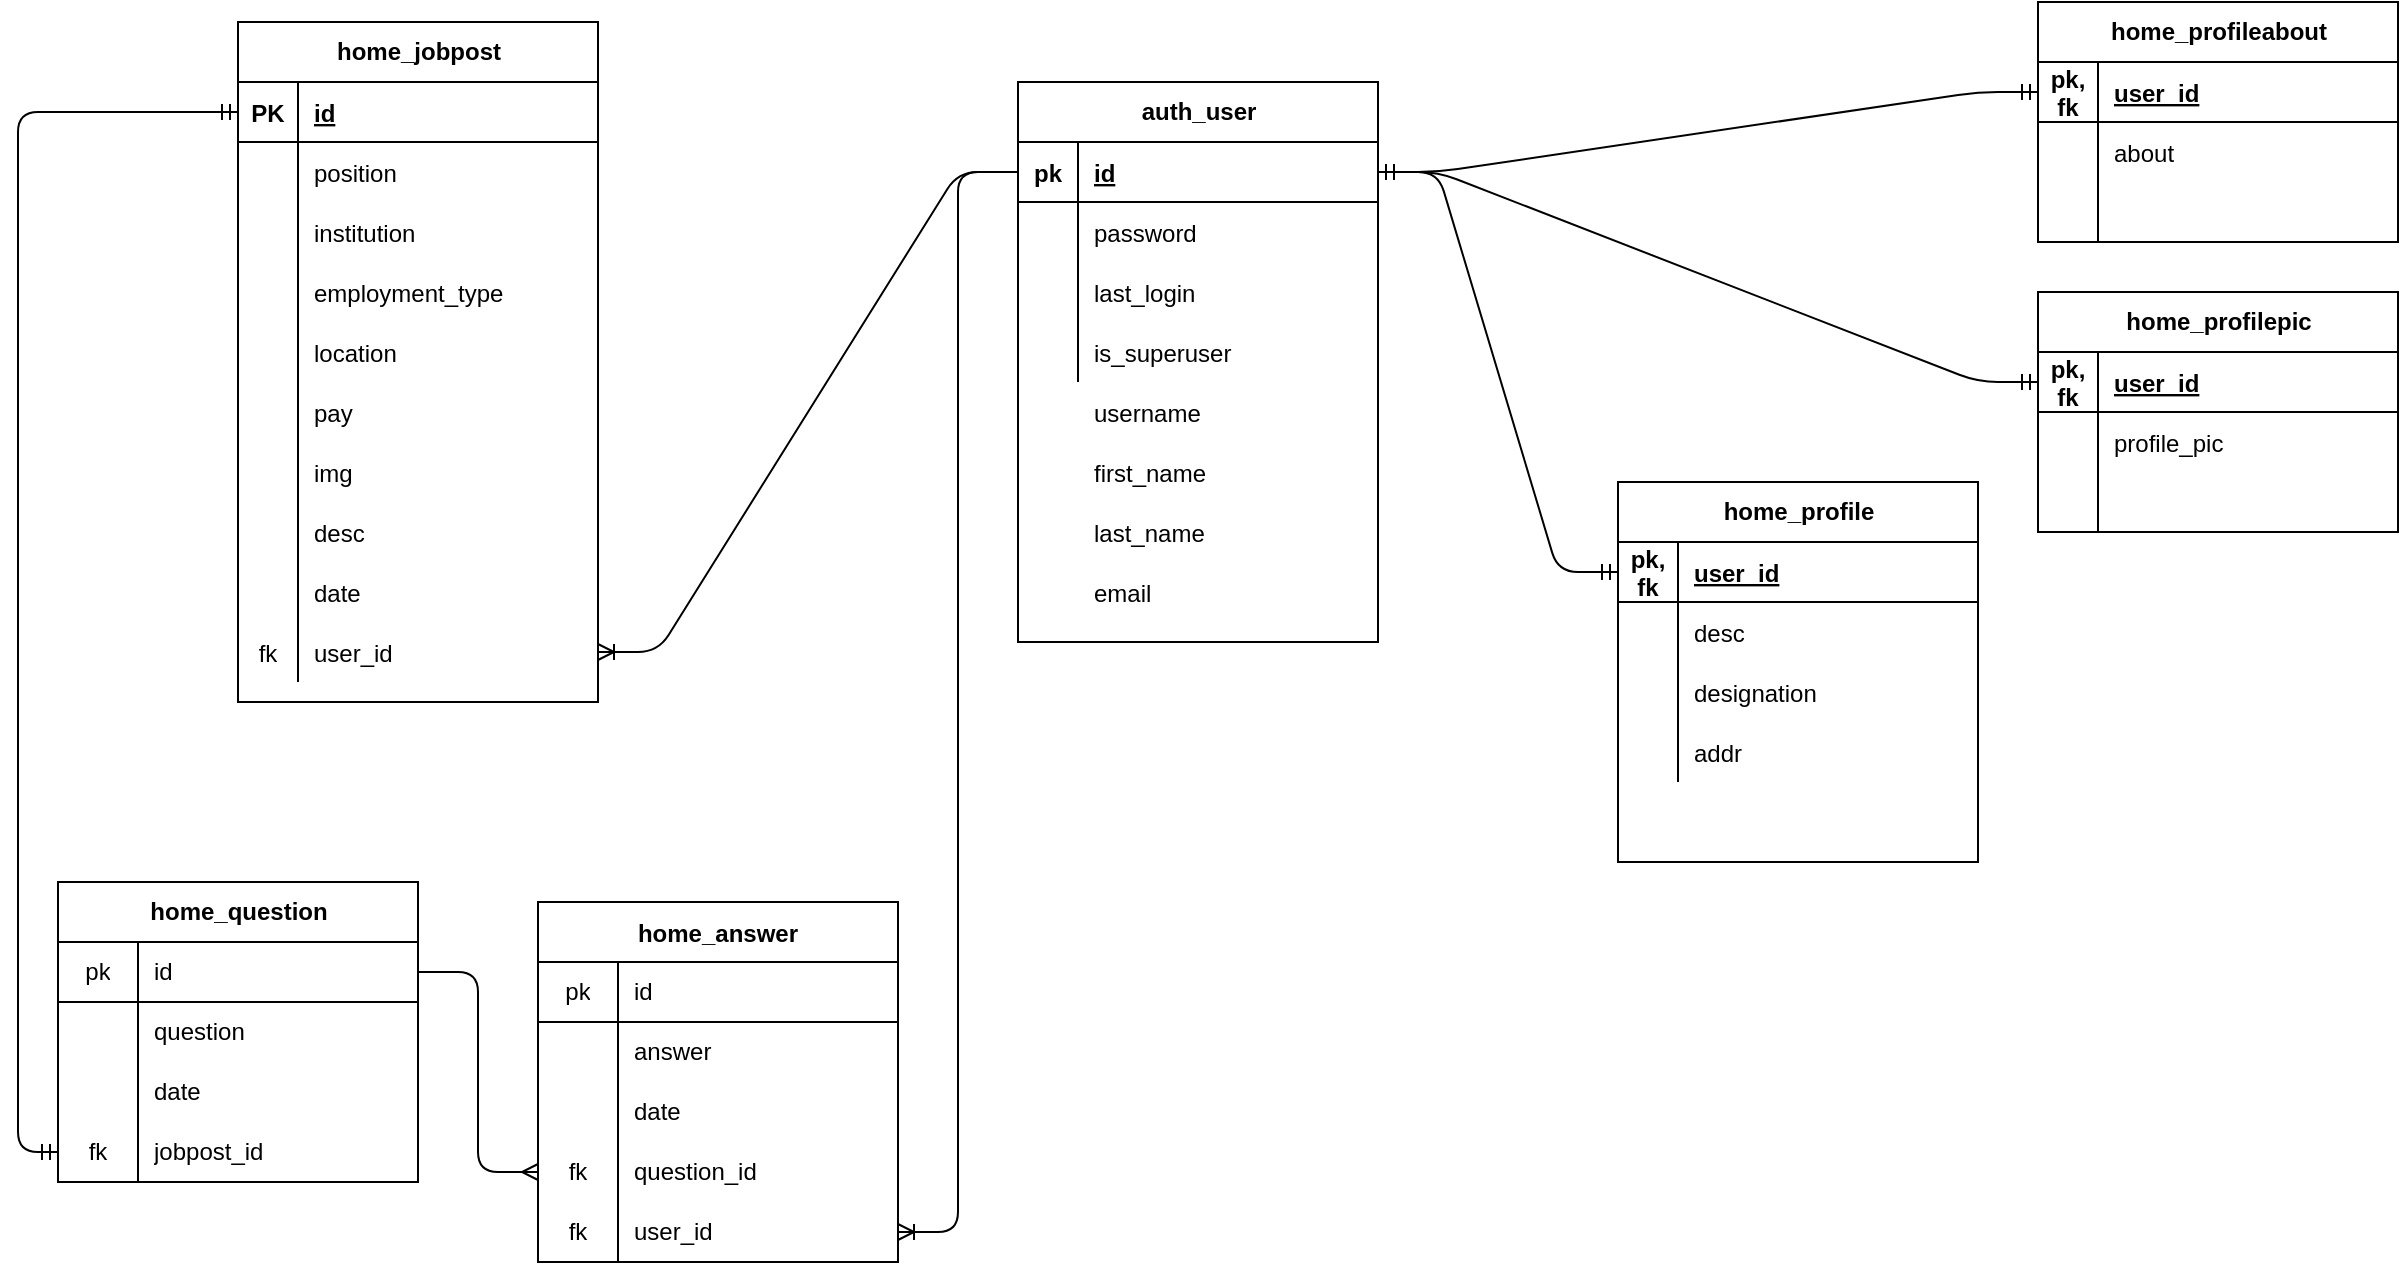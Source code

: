 <mxfile version="14.9.8" type="github">
  <diagram id="IFIiQYPD21v8O32WVOSB" name="Page-1">
    <mxGraphModel dx="2146" dy="689" grid="1" gridSize="10" guides="1" tooltips="1" connect="1" arrows="1" fold="1" page="1" pageScale="1" pageWidth="850" pageHeight="1100" math="0" shadow="0">
      <root>
        <mxCell id="0" />
        <mxCell id="1" parent="0" />
        <mxCell id="bs_VYFTy8RlvCesUDUfE-155" value="" style="edgeStyle=entityRelationEdgeStyle;fontSize=12;html=1;endArrow=ERoneToMany;anchorPointDirection=1;entryX=1;entryY=0.5;entryDx=0;entryDy=0;exitX=0;exitY=0.5;exitDx=0;exitDy=0;" parent="1" source="bs_VYFTy8RlvCesUDUfE-51" target="bs_VYFTy8RlvCesUDUfE-152" edge="1">
          <mxGeometry width="100" height="100" relative="1" as="geometry">
            <mxPoint x="-40" y="350" as="sourcePoint" />
            <mxPoint x="10" y="250" as="targetPoint" />
          </mxGeometry>
        </mxCell>
        <mxCell id="bs_VYFTy8RlvCesUDUfE-1" value="home_answer" style="shape=table;startSize=30;container=1;collapsible=0;childLayout=tableLayout;fixedRows=1;rowLines=0;fontStyle=1;align=center;pointerEvents=1;" parent="1" vertex="1">
          <mxGeometry x="-220" y="450" width="180" height="180" as="geometry" />
        </mxCell>
        <mxCell id="bs_VYFTy8RlvCesUDUfE-2" value="" style="shape=partialRectangle;html=1;whiteSpace=wrap;collapsible=0;dropTarget=0;pointerEvents=1;fillColor=none;top=0;left=0;bottom=1;right=0;points=[[0,0.5],[1,0.5]];portConstraint=eastwest;" parent="bs_VYFTy8RlvCesUDUfE-1" vertex="1">
          <mxGeometry y="30" width="180" height="30" as="geometry" />
        </mxCell>
        <mxCell id="bs_VYFTy8RlvCesUDUfE-3" value="pk" style="shape=partialRectangle;html=1;whiteSpace=wrap;connectable=0;fillColor=none;top=0;left=0;bottom=0;right=0;overflow=hidden;pointerEvents=1;" parent="bs_VYFTy8RlvCesUDUfE-2" vertex="1">
          <mxGeometry width="40" height="30" as="geometry" />
        </mxCell>
        <mxCell id="bs_VYFTy8RlvCesUDUfE-4" value="id" style="shape=partialRectangle;html=1;whiteSpace=wrap;connectable=0;fillColor=none;top=0;left=0;bottom=0;right=0;align=left;spacingLeft=6;overflow=hidden;pointerEvents=1;" parent="bs_VYFTy8RlvCesUDUfE-2" vertex="1">
          <mxGeometry x="40" width="140" height="30" as="geometry" />
        </mxCell>
        <mxCell id="bs_VYFTy8RlvCesUDUfE-5" value="" style="shape=partialRectangle;html=1;whiteSpace=wrap;collapsible=0;dropTarget=0;pointerEvents=1;fillColor=none;top=0;left=0;bottom=0;right=0;points=[[0,0.5],[1,0.5]];portConstraint=eastwest;" parent="bs_VYFTy8RlvCesUDUfE-1" vertex="1">
          <mxGeometry y="60" width="180" height="30" as="geometry" />
        </mxCell>
        <mxCell id="bs_VYFTy8RlvCesUDUfE-6" value="" style="shape=partialRectangle;html=1;whiteSpace=wrap;connectable=0;fillColor=none;top=0;left=0;bottom=0;right=0;overflow=hidden;pointerEvents=1;" parent="bs_VYFTy8RlvCesUDUfE-5" vertex="1">
          <mxGeometry width="40" height="30" as="geometry" />
        </mxCell>
        <mxCell id="bs_VYFTy8RlvCesUDUfE-7" value="answer" style="shape=partialRectangle;html=1;whiteSpace=wrap;connectable=0;fillColor=none;top=0;left=0;bottom=0;right=0;align=left;spacingLeft=6;overflow=hidden;pointerEvents=1;" parent="bs_VYFTy8RlvCesUDUfE-5" vertex="1">
          <mxGeometry x="40" width="140" height="30" as="geometry" />
        </mxCell>
        <mxCell id="bs_VYFTy8RlvCesUDUfE-8" value="" style="shape=partialRectangle;html=1;whiteSpace=wrap;collapsible=0;dropTarget=0;pointerEvents=1;fillColor=none;top=0;left=0;bottom=0;right=0;points=[[0,0.5],[1,0.5]];portConstraint=eastwest;" parent="bs_VYFTy8RlvCesUDUfE-1" vertex="1">
          <mxGeometry y="90" width="180" height="30" as="geometry" />
        </mxCell>
        <mxCell id="bs_VYFTy8RlvCesUDUfE-9" value="" style="shape=partialRectangle;html=1;whiteSpace=wrap;connectable=0;fillColor=none;top=0;left=0;bottom=0;right=0;overflow=hidden;pointerEvents=1;" parent="bs_VYFTy8RlvCesUDUfE-8" vertex="1">
          <mxGeometry width="40" height="30" as="geometry" />
        </mxCell>
        <mxCell id="bs_VYFTy8RlvCesUDUfE-10" value="date" style="shape=partialRectangle;html=1;whiteSpace=wrap;connectable=0;fillColor=none;top=0;left=0;bottom=0;right=0;align=left;spacingLeft=6;overflow=hidden;pointerEvents=1;" parent="bs_VYFTy8RlvCesUDUfE-8" vertex="1">
          <mxGeometry x="40" width="140" height="30" as="geometry" />
        </mxCell>
        <mxCell id="bs_VYFTy8RlvCesUDUfE-157" style="shape=partialRectangle;html=1;whiteSpace=wrap;collapsible=0;dropTarget=0;pointerEvents=1;fillColor=none;top=0;left=0;bottom=0;right=0;points=[[0,0.5],[1,0.5]];portConstraint=eastwest;" parent="bs_VYFTy8RlvCesUDUfE-1" vertex="1">
          <mxGeometry y="120" width="180" height="30" as="geometry" />
        </mxCell>
        <mxCell id="bs_VYFTy8RlvCesUDUfE-158" value="fk" style="shape=partialRectangle;html=1;whiteSpace=wrap;connectable=0;fillColor=none;top=0;left=0;bottom=0;right=0;overflow=hidden;pointerEvents=1;" parent="bs_VYFTy8RlvCesUDUfE-157" vertex="1">
          <mxGeometry width="40" height="30" as="geometry" />
        </mxCell>
        <mxCell id="bs_VYFTy8RlvCesUDUfE-159" value="question_id" style="shape=partialRectangle;html=1;whiteSpace=wrap;connectable=0;fillColor=none;top=0;left=0;bottom=0;right=0;align=left;spacingLeft=6;overflow=hidden;pointerEvents=1;" parent="bs_VYFTy8RlvCesUDUfE-157" vertex="1">
          <mxGeometry x="40" width="140" height="30" as="geometry" />
        </mxCell>
        <mxCell id="bs_VYFTy8RlvCesUDUfE-160" style="shape=partialRectangle;html=1;whiteSpace=wrap;collapsible=0;dropTarget=0;pointerEvents=1;fillColor=none;top=0;left=0;bottom=0;right=0;points=[[0,0.5],[1,0.5]];portConstraint=eastwest;" parent="bs_VYFTy8RlvCesUDUfE-1" vertex="1">
          <mxGeometry y="150" width="180" height="30" as="geometry" />
        </mxCell>
        <mxCell id="bs_VYFTy8RlvCesUDUfE-161" value="fk" style="shape=partialRectangle;html=1;whiteSpace=wrap;connectable=0;fillColor=none;top=0;left=0;bottom=0;right=0;overflow=hidden;pointerEvents=1;" parent="bs_VYFTy8RlvCesUDUfE-160" vertex="1">
          <mxGeometry width="40" height="30" as="geometry" />
        </mxCell>
        <mxCell id="bs_VYFTy8RlvCesUDUfE-162" value="user_id" style="shape=partialRectangle;html=1;whiteSpace=wrap;connectable=0;fillColor=none;top=0;left=0;bottom=0;right=0;align=left;spacingLeft=6;overflow=hidden;pointerEvents=1;" parent="bs_VYFTy8RlvCesUDUfE-160" vertex="1">
          <mxGeometry x="40" width="140" height="30" as="geometry" />
        </mxCell>
        <mxCell id="bs_VYFTy8RlvCesUDUfE-31" value="home_question" style="shape=table;startSize=30;container=1;collapsible=0;childLayout=tableLayout;fixedRows=1;rowLines=0;fontStyle=1;align=center;pointerEvents=1;fillColor=none;html=1;" parent="1" vertex="1">
          <mxGeometry x="-460" y="440" width="180" height="150" as="geometry" />
        </mxCell>
        <mxCell id="bs_VYFTy8RlvCesUDUfE-32" value="" style="shape=partialRectangle;html=1;whiteSpace=wrap;collapsible=0;dropTarget=0;pointerEvents=1;fillColor=none;top=0;left=0;bottom=1;right=0;points=[[0,0.5],[1,0.5]];portConstraint=eastwest;" parent="bs_VYFTy8RlvCesUDUfE-31" vertex="1">
          <mxGeometry y="30" width="180" height="30" as="geometry" />
        </mxCell>
        <mxCell id="bs_VYFTy8RlvCesUDUfE-33" value="pk" style="shape=partialRectangle;html=1;whiteSpace=wrap;connectable=0;fillColor=none;top=0;left=0;bottom=0;right=0;overflow=hidden;pointerEvents=1;" parent="bs_VYFTy8RlvCesUDUfE-32" vertex="1">
          <mxGeometry width="40" height="30" as="geometry" />
        </mxCell>
        <mxCell id="bs_VYFTy8RlvCesUDUfE-34" value="id" style="shape=partialRectangle;html=1;whiteSpace=wrap;connectable=0;fillColor=none;top=0;left=0;bottom=0;right=0;align=left;spacingLeft=6;overflow=hidden;pointerEvents=1;" parent="bs_VYFTy8RlvCesUDUfE-32" vertex="1">
          <mxGeometry x="40" width="140" height="30" as="geometry" />
        </mxCell>
        <mxCell id="bs_VYFTy8RlvCesUDUfE-35" value="" style="shape=partialRectangle;html=1;whiteSpace=wrap;collapsible=0;dropTarget=0;pointerEvents=1;fillColor=none;top=0;left=0;bottom=0;right=0;points=[[0,0.5],[1,0.5]];portConstraint=eastwest;" parent="bs_VYFTy8RlvCesUDUfE-31" vertex="1">
          <mxGeometry y="60" width="180" height="30" as="geometry" />
        </mxCell>
        <mxCell id="bs_VYFTy8RlvCesUDUfE-36" value="" style="shape=partialRectangle;html=1;whiteSpace=wrap;connectable=0;fillColor=none;top=0;left=0;bottom=0;right=0;overflow=hidden;pointerEvents=1;" parent="bs_VYFTy8RlvCesUDUfE-35" vertex="1">
          <mxGeometry width="40" height="30" as="geometry" />
        </mxCell>
        <mxCell id="bs_VYFTy8RlvCesUDUfE-37" value="question" style="shape=partialRectangle;html=1;whiteSpace=wrap;connectable=0;fillColor=none;top=0;left=0;bottom=0;right=0;align=left;spacingLeft=6;overflow=hidden;pointerEvents=1;" parent="bs_VYFTy8RlvCesUDUfE-35" vertex="1">
          <mxGeometry x="40" width="140" height="30" as="geometry" />
        </mxCell>
        <mxCell id="bs_VYFTy8RlvCesUDUfE-38" value="" style="shape=partialRectangle;html=1;whiteSpace=wrap;collapsible=0;dropTarget=0;pointerEvents=1;fillColor=none;top=0;left=0;bottom=0;right=0;points=[[0,0.5],[1,0.5]];portConstraint=eastwest;" parent="bs_VYFTy8RlvCesUDUfE-31" vertex="1">
          <mxGeometry y="90" width="180" height="30" as="geometry" />
        </mxCell>
        <mxCell id="bs_VYFTy8RlvCesUDUfE-39" value="" style="shape=partialRectangle;html=1;whiteSpace=wrap;connectable=0;fillColor=none;top=0;left=0;bottom=0;right=0;overflow=hidden;pointerEvents=1;" parent="bs_VYFTy8RlvCesUDUfE-38" vertex="1">
          <mxGeometry width="40" height="30" as="geometry" />
        </mxCell>
        <mxCell id="bs_VYFTy8RlvCesUDUfE-40" value="date" style="shape=partialRectangle;html=1;whiteSpace=wrap;connectable=0;fillColor=none;top=0;left=0;bottom=0;right=0;align=left;spacingLeft=6;overflow=hidden;pointerEvents=1;" parent="bs_VYFTy8RlvCesUDUfE-38" vertex="1">
          <mxGeometry x="40" width="140" height="30" as="geometry" />
        </mxCell>
        <mxCell id="bs_VYFTy8RlvCesUDUfE-164" style="shape=partialRectangle;html=1;whiteSpace=wrap;collapsible=0;dropTarget=0;pointerEvents=1;fillColor=none;top=0;left=0;bottom=0;right=0;points=[[0,0.5],[1,0.5]];portConstraint=eastwest;" parent="bs_VYFTy8RlvCesUDUfE-31" vertex="1">
          <mxGeometry y="120" width="180" height="30" as="geometry" />
        </mxCell>
        <mxCell id="bs_VYFTy8RlvCesUDUfE-165" value="fk" style="shape=partialRectangle;html=1;whiteSpace=wrap;connectable=0;fillColor=none;top=0;left=0;bottom=0;right=0;overflow=hidden;pointerEvents=1;" parent="bs_VYFTy8RlvCesUDUfE-164" vertex="1">
          <mxGeometry width="40" height="30" as="geometry" />
        </mxCell>
        <mxCell id="bs_VYFTy8RlvCesUDUfE-166" value="jobpost_id" style="shape=partialRectangle;html=1;whiteSpace=wrap;connectable=0;fillColor=none;top=0;left=0;bottom=0;right=0;align=left;spacingLeft=6;overflow=hidden;pointerEvents=1;" parent="bs_VYFTy8RlvCesUDUfE-164" vertex="1">
          <mxGeometry x="40" width="140" height="30" as="geometry" />
        </mxCell>
        <mxCell id="bs_VYFTy8RlvCesUDUfE-48" value="" style="edgeStyle=entityRelationEdgeStyle;fontSize=12;html=1;endArrow=ERmany;endFill=0;entryX=0;entryY=0.5;entryDx=0;entryDy=0;exitX=1;exitY=0.5;exitDx=0;exitDy=0;" parent="1" source="bs_VYFTy8RlvCesUDUfE-32" edge="1">
          <mxGeometry width="100" height="100" relative="1" as="geometry">
            <mxPoint x="-410" y="580" as="sourcePoint" />
            <mxPoint x="-220" y="585" as="targetPoint" />
          </mxGeometry>
        </mxCell>
        <mxCell id="bs_VYFTy8RlvCesUDUfE-50" value="auth_user" style="shape=table;startSize=30;container=1;collapsible=1;childLayout=tableLayout;fixedRows=1;rowLines=0;fontStyle=1;align=center;resizeLast=1;pointerEvents=1;fillColor=none;html=1;" parent="1" vertex="1">
          <mxGeometry x="20" y="40" width="180" height="280" as="geometry" />
        </mxCell>
        <mxCell id="bs_VYFTy8RlvCesUDUfE-51" value="" style="shape=partialRectangle;collapsible=0;dropTarget=0;pointerEvents=0;fillColor=none;top=0;left=0;bottom=1;right=0;points=[[0,0.5],[1,0.5]];portConstraint=eastwest;" parent="bs_VYFTy8RlvCesUDUfE-50" vertex="1">
          <mxGeometry y="30" width="180" height="30" as="geometry" />
        </mxCell>
        <mxCell id="bs_VYFTy8RlvCesUDUfE-52" value="pk" style="shape=partialRectangle;connectable=0;fillColor=none;top=0;left=0;bottom=0;right=0;fontStyle=1;overflow=hidden;" parent="bs_VYFTy8RlvCesUDUfE-51" vertex="1">
          <mxGeometry width="30" height="30" as="geometry" />
        </mxCell>
        <mxCell id="bs_VYFTy8RlvCesUDUfE-53" value="id" style="shape=partialRectangle;connectable=0;fillColor=none;top=0;left=0;bottom=0;right=0;align=left;spacingLeft=6;fontStyle=5;overflow=hidden;" parent="bs_VYFTy8RlvCesUDUfE-51" vertex="1">
          <mxGeometry x="30" width="150" height="30" as="geometry" />
        </mxCell>
        <mxCell id="bs_VYFTy8RlvCesUDUfE-54" value="" style="shape=partialRectangle;collapsible=0;dropTarget=0;pointerEvents=0;fillColor=none;top=0;left=0;bottom=0;right=0;points=[[0,0.5],[1,0.5]];portConstraint=eastwest;" parent="bs_VYFTy8RlvCesUDUfE-50" vertex="1">
          <mxGeometry y="60" width="180" height="30" as="geometry" />
        </mxCell>
        <mxCell id="bs_VYFTy8RlvCesUDUfE-55" value="" style="shape=partialRectangle;connectable=0;fillColor=none;top=0;left=0;bottom=0;right=0;editable=1;overflow=hidden;" parent="bs_VYFTy8RlvCesUDUfE-54" vertex="1">
          <mxGeometry width="30" height="30" as="geometry" />
        </mxCell>
        <mxCell id="bs_VYFTy8RlvCesUDUfE-56" value="password" style="shape=partialRectangle;connectable=0;fillColor=none;top=0;left=0;bottom=0;right=0;align=left;spacingLeft=6;overflow=hidden;" parent="bs_VYFTy8RlvCesUDUfE-54" vertex="1">
          <mxGeometry x="30" width="150" height="30" as="geometry" />
        </mxCell>
        <mxCell id="bs_VYFTy8RlvCesUDUfE-57" value="" style="shape=partialRectangle;collapsible=0;dropTarget=0;pointerEvents=0;fillColor=none;top=0;left=0;bottom=0;right=0;points=[[0,0.5],[1,0.5]];portConstraint=eastwest;" parent="bs_VYFTy8RlvCesUDUfE-50" vertex="1">
          <mxGeometry y="90" width="180" height="30" as="geometry" />
        </mxCell>
        <mxCell id="bs_VYFTy8RlvCesUDUfE-58" value="" style="shape=partialRectangle;connectable=0;fillColor=none;top=0;left=0;bottom=0;right=0;editable=1;overflow=hidden;" parent="bs_VYFTy8RlvCesUDUfE-57" vertex="1">
          <mxGeometry width="30" height="30" as="geometry" />
        </mxCell>
        <mxCell id="bs_VYFTy8RlvCesUDUfE-59" value="last_login" style="shape=partialRectangle;connectable=0;fillColor=none;top=0;left=0;bottom=0;right=0;align=left;spacingLeft=6;overflow=hidden;" parent="bs_VYFTy8RlvCesUDUfE-57" vertex="1">
          <mxGeometry x="30" width="150" height="30" as="geometry" />
        </mxCell>
        <mxCell id="bs_VYFTy8RlvCesUDUfE-60" value="" style="shape=partialRectangle;collapsible=0;dropTarget=0;pointerEvents=0;fillColor=none;top=0;left=0;bottom=0;right=0;points=[[0,0.5],[1,0.5]];portConstraint=eastwest;" parent="bs_VYFTy8RlvCesUDUfE-50" vertex="1">
          <mxGeometry y="120" width="180" height="30" as="geometry" />
        </mxCell>
        <mxCell id="bs_VYFTy8RlvCesUDUfE-61" value="" style="shape=partialRectangle;connectable=0;fillColor=none;top=0;left=0;bottom=0;right=0;editable=1;overflow=hidden;" parent="bs_VYFTy8RlvCesUDUfE-60" vertex="1">
          <mxGeometry width="30" height="30" as="geometry" />
        </mxCell>
        <mxCell id="bs_VYFTy8RlvCesUDUfE-62" value="is_superuser" style="shape=partialRectangle;connectable=0;fillColor=none;top=0;left=0;bottom=0;right=0;align=left;spacingLeft=6;overflow=hidden;" parent="bs_VYFTy8RlvCesUDUfE-60" vertex="1">
          <mxGeometry x="30" width="150" height="30" as="geometry" />
        </mxCell>
        <mxCell id="bs_VYFTy8RlvCesUDUfE-63" value="username" style="shape=partialRectangle;connectable=0;fillColor=none;top=0;left=0;bottom=0;right=0;align=left;spacingLeft=6;overflow=hidden;" parent="1" vertex="1">
          <mxGeometry x="50" y="190" width="150" height="30" as="geometry" />
        </mxCell>
        <mxCell id="bs_VYFTy8RlvCesUDUfE-64" value="first_name" style="shape=partialRectangle;connectable=0;fillColor=none;top=0;left=0;bottom=0;right=0;align=left;spacingLeft=6;overflow=hidden;" parent="1" vertex="1">
          <mxGeometry x="50" y="220" width="150" height="30" as="geometry" />
        </mxCell>
        <mxCell id="bs_VYFTy8RlvCesUDUfE-65" value="last_name" style="shape=partialRectangle;connectable=0;fillColor=none;top=0;left=0;bottom=0;right=0;align=left;spacingLeft=6;overflow=hidden;" parent="1" vertex="1">
          <mxGeometry x="50" y="250" width="150" height="30" as="geometry" />
        </mxCell>
        <mxCell id="bs_VYFTy8RlvCesUDUfE-66" value="email" style="shape=partialRectangle;connectable=0;fillColor=none;top=0;left=0;bottom=0;right=0;align=left;spacingLeft=6;overflow=hidden;" parent="1" vertex="1">
          <mxGeometry x="50" y="280" width="150" height="30" as="geometry" />
        </mxCell>
        <mxCell id="bs_VYFTy8RlvCesUDUfE-67" value="home_profile" style="shape=table;startSize=30;container=1;collapsible=1;childLayout=tableLayout;fixedRows=1;rowLines=0;fontStyle=1;align=center;resizeLast=1;pointerEvents=1;fillColor=none;html=1;" parent="1" vertex="1">
          <mxGeometry x="320" y="240" width="180" height="190" as="geometry" />
        </mxCell>
        <mxCell id="bs_VYFTy8RlvCesUDUfE-68" value="" style="shape=partialRectangle;collapsible=0;dropTarget=0;pointerEvents=0;fillColor=none;top=0;left=0;bottom=1;right=0;points=[[0,0.5],[1,0.5]];portConstraint=eastwest;" parent="bs_VYFTy8RlvCesUDUfE-67" vertex="1">
          <mxGeometry y="30" width="180" height="30" as="geometry" />
        </mxCell>
        <mxCell id="bs_VYFTy8RlvCesUDUfE-69" value="pk,&#xa;fk" style="shape=partialRectangle;connectable=0;fillColor=none;top=0;left=0;bottom=0;right=0;fontStyle=1;overflow=hidden;" parent="bs_VYFTy8RlvCesUDUfE-68" vertex="1">
          <mxGeometry width="30" height="30" as="geometry" />
        </mxCell>
        <mxCell id="bs_VYFTy8RlvCesUDUfE-70" value="user_id" style="shape=partialRectangle;connectable=0;fillColor=none;top=0;left=0;bottom=0;right=0;align=left;spacingLeft=6;fontStyle=5;overflow=hidden;" parent="bs_VYFTy8RlvCesUDUfE-68" vertex="1">
          <mxGeometry x="30" width="150" height="30" as="geometry" />
        </mxCell>
        <mxCell id="bs_VYFTy8RlvCesUDUfE-71" value="" style="shape=partialRectangle;collapsible=0;dropTarget=0;pointerEvents=0;fillColor=none;top=0;left=0;bottom=0;right=0;points=[[0,0.5],[1,0.5]];portConstraint=eastwest;" parent="bs_VYFTy8RlvCesUDUfE-67" vertex="1">
          <mxGeometry y="60" width="180" height="30" as="geometry" />
        </mxCell>
        <mxCell id="bs_VYFTy8RlvCesUDUfE-72" value="" style="shape=partialRectangle;connectable=0;fillColor=none;top=0;left=0;bottom=0;right=0;editable=1;overflow=hidden;" parent="bs_VYFTy8RlvCesUDUfE-71" vertex="1">
          <mxGeometry width="30" height="30" as="geometry" />
        </mxCell>
        <mxCell id="bs_VYFTy8RlvCesUDUfE-73" value="desc" style="shape=partialRectangle;connectable=0;fillColor=none;top=0;left=0;bottom=0;right=0;align=left;spacingLeft=6;overflow=hidden;" parent="bs_VYFTy8RlvCesUDUfE-71" vertex="1">
          <mxGeometry x="30" width="150" height="30" as="geometry" />
        </mxCell>
        <mxCell id="bs_VYFTy8RlvCesUDUfE-74" value="" style="shape=partialRectangle;collapsible=0;dropTarget=0;pointerEvents=0;fillColor=none;top=0;left=0;bottom=0;right=0;points=[[0,0.5],[1,0.5]];portConstraint=eastwest;" parent="bs_VYFTy8RlvCesUDUfE-67" vertex="1">
          <mxGeometry y="90" width="180" height="30" as="geometry" />
        </mxCell>
        <mxCell id="bs_VYFTy8RlvCesUDUfE-75" value="" style="shape=partialRectangle;connectable=0;fillColor=none;top=0;left=0;bottom=0;right=0;editable=1;overflow=hidden;" parent="bs_VYFTy8RlvCesUDUfE-74" vertex="1">
          <mxGeometry width="30" height="30" as="geometry" />
        </mxCell>
        <mxCell id="bs_VYFTy8RlvCesUDUfE-76" value="designation" style="shape=partialRectangle;connectable=0;fillColor=none;top=0;left=0;bottom=0;right=0;align=left;spacingLeft=6;overflow=hidden;" parent="bs_VYFTy8RlvCesUDUfE-74" vertex="1">
          <mxGeometry x="30" width="150" height="30" as="geometry" />
        </mxCell>
        <mxCell id="bs_VYFTy8RlvCesUDUfE-77" value="" style="shape=partialRectangle;collapsible=0;dropTarget=0;pointerEvents=0;fillColor=none;top=0;left=0;bottom=0;right=0;points=[[0,0.5],[1,0.5]];portConstraint=eastwest;" parent="bs_VYFTy8RlvCesUDUfE-67" vertex="1">
          <mxGeometry y="120" width="180" height="30" as="geometry" />
        </mxCell>
        <mxCell id="bs_VYFTy8RlvCesUDUfE-78" value="" style="shape=partialRectangle;connectable=0;fillColor=none;top=0;left=0;bottom=0;right=0;editable=1;overflow=hidden;" parent="bs_VYFTy8RlvCesUDUfE-77" vertex="1">
          <mxGeometry width="30" height="30" as="geometry" />
        </mxCell>
        <mxCell id="bs_VYFTy8RlvCesUDUfE-79" value="addr" style="shape=partialRectangle;connectable=0;fillColor=none;top=0;left=0;bottom=0;right=0;align=left;spacingLeft=6;overflow=hidden;" parent="bs_VYFTy8RlvCesUDUfE-77" vertex="1">
          <mxGeometry x="30" width="150" height="30" as="geometry" />
        </mxCell>
        <mxCell id="bs_VYFTy8RlvCesUDUfE-93" value="" style="edgeStyle=entityRelationEdgeStyle;fontSize=12;html=1;endArrow=ERmandOne;startArrow=ERmandOne;exitX=1;exitY=0.5;exitDx=0;exitDy=0;entryX=0;entryY=0.5;entryDx=0;entryDy=0;" parent="1" source="bs_VYFTy8RlvCesUDUfE-51" target="bs_VYFTy8RlvCesUDUfE-68" edge="1">
          <mxGeometry width="100" height="100" relative="1" as="geometry">
            <mxPoint x="770" y="305" as="sourcePoint" />
            <mxPoint x="870" y="205" as="targetPoint" />
          </mxGeometry>
        </mxCell>
        <mxCell id="bs_VYFTy8RlvCesUDUfE-94" value="home_profileabout" style="shape=table;startSize=30;container=1;collapsible=1;childLayout=tableLayout;fixedRows=1;rowLines=0;fontStyle=1;align=center;resizeLast=1;pointerEvents=1;fillColor=none;html=1;" parent="1" vertex="1">
          <mxGeometry x="530" width="180" height="120" as="geometry" />
        </mxCell>
        <mxCell id="bs_VYFTy8RlvCesUDUfE-95" value="" style="shape=partialRectangle;collapsible=0;dropTarget=0;pointerEvents=0;fillColor=none;top=0;left=0;bottom=1;right=0;points=[[0,0.5],[1,0.5]];portConstraint=eastwest;" parent="bs_VYFTy8RlvCesUDUfE-94" vertex="1">
          <mxGeometry y="30" width="180" height="30" as="geometry" />
        </mxCell>
        <mxCell id="bs_VYFTy8RlvCesUDUfE-96" value="pk,&#xa;fk" style="shape=partialRectangle;connectable=0;fillColor=none;top=0;left=0;bottom=0;right=0;fontStyle=1;overflow=hidden;" parent="bs_VYFTy8RlvCesUDUfE-95" vertex="1">
          <mxGeometry width="30" height="30" as="geometry" />
        </mxCell>
        <mxCell id="bs_VYFTy8RlvCesUDUfE-97" value="user_id" style="shape=partialRectangle;connectable=0;fillColor=none;top=0;left=0;bottom=0;right=0;align=left;spacingLeft=6;fontStyle=5;overflow=hidden;" parent="bs_VYFTy8RlvCesUDUfE-95" vertex="1">
          <mxGeometry x="30" width="150" height="30" as="geometry" />
        </mxCell>
        <mxCell id="bs_VYFTy8RlvCesUDUfE-98" value="" style="shape=partialRectangle;collapsible=0;dropTarget=0;pointerEvents=0;fillColor=none;top=0;left=0;bottom=0;right=0;points=[[0,0.5],[1,0.5]];portConstraint=eastwest;" parent="bs_VYFTy8RlvCesUDUfE-94" vertex="1">
          <mxGeometry y="60" width="180" height="30" as="geometry" />
        </mxCell>
        <mxCell id="bs_VYFTy8RlvCesUDUfE-99" value="" style="shape=partialRectangle;connectable=0;fillColor=none;top=0;left=0;bottom=0;right=0;editable=1;overflow=hidden;" parent="bs_VYFTy8RlvCesUDUfE-98" vertex="1">
          <mxGeometry width="30" height="30" as="geometry" />
        </mxCell>
        <mxCell id="bs_VYFTy8RlvCesUDUfE-100" value="about" style="shape=partialRectangle;connectable=0;fillColor=none;top=0;left=0;bottom=0;right=0;align=left;spacingLeft=6;overflow=hidden;" parent="bs_VYFTy8RlvCesUDUfE-98" vertex="1">
          <mxGeometry x="30" width="150" height="30" as="geometry" />
        </mxCell>
        <mxCell id="bs_VYFTy8RlvCesUDUfE-101" value="" style="shape=partialRectangle;collapsible=0;dropTarget=0;pointerEvents=0;fillColor=none;top=0;left=0;bottom=0;right=0;points=[[0,0.5],[1,0.5]];portConstraint=eastwest;" parent="bs_VYFTy8RlvCesUDUfE-94" vertex="1">
          <mxGeometry y="90" width="180" height="30" as="geometry" />
        </mxCell>
        <mxCell id="bs_VYFTy8RlvCesUDUfE-102" value="" style="shape=partialRectangle;connectable=0;fillColor=none;top=0;left=0;bottom=0;right=0;editable=1;overflow=hidden;" parent="bs_VYFTy8RlvCesUDUfE-101" vertex="1">
          <mxGeometry width="30" height="30" as="geometry" />
        </mxCell>
        <mxCell id="bs_VYFTy8RlvCesUDUfE-103" value="" style="shape=partialRectangle;connectable=0;fillColor=none;top=0;left=0;bottom=0;right=0;align=left;spacingLeft=6;overflow=hidden;" parent="bs_VYFTy8RlvCesUDUfE-101" vertex="1">
          <mxGeometry x="30" width="150" height="30" as="geometry" />
        </mxCell>
        <mxCell id="bs_VYFTy8RlvCesUDUfE-108" value="home_profilepic" style="shape=table;startSize=30;container=1;collapsible=1;childLayout=tableLayout;fixedRows=1;rowLines=0;fontStyle=1;align=center;resizeLast=1;pointerEvents=1;fillColor=none;html=1;" parent="1" vertex="1">
          <mxGeometry x="530" y="145" width="180" height="120" as="geometry" />
        </mxCell>
        <mxCell id="bs_VYFTy8RlvCesUDUfE-109" value="" style="shape=partialRectangle;collapsible=0;dropTarget=0;pointerEvents=0;fillColor=none;top=0;left=0;bottom=1;right=0;points=[[0,0.5],[1,0.5]];portConstraint=eastwest;" parent="bs_VYFTy8RlvCesUDUfE-108" vertex="1">
          <mxGeometry y="30" width="180" height="30" as="geometry" />
        </mxCell>
        <mxCell id="bs_VYFTy8RlvCesUDUfE-110" value="pk,&#xa;fk" style="shape=partialRectangle;connectable=0;fillColor=none;top=0;left=0;bottom=0;right=0;fontStyle=1;overflow=hidden;" parent="bs_VYFTy8RlvCesUDUfE-109" vertex="1">
          <mxGeometry width="30" height="30" as="geometry" />
        </mxCell>
        <mxCell id="bs_VYFTy8RlvCesUDUfE-111" value="user_id" style="shape=partialRectangle;connectable=0;fillColor=none;top=0;left=0;bottom=0;right=0;align=left;spacingLeft=6;fontStyle=5;overflow=hidden;" parent="bs_VYFTy8RlvCesUDUfE-109" vertex="1">
          <mxGeometry x="30" width="150" height="30" as="geometry" />
        </mxCell>
        <mxCell id="bs_VYFTy8RlvCesUDUfE-112" value="" style="shape=partialRectangle;collapsible=0;dropTarget=0;pointerEvents=0;fillColor=none;top=0;left=0;bottom=0;right=0;points=[[0,0.5],[1,0.5]];portConstraint=eastwest;" parent="bs_VYFTy8RlvCesUDUfE-108" vertex="1">
          <mxGeometry y="60" width="180" height="30" as="geometry" />
        </mxCell>
        <mxCell id="bs_VYFTy8RlvCesUDUfE-113" value="" style="shape=partialRectangle;connectable=0;fillColor=none;top=0;left=0;bottom=0;right=0;editable=1;overflow=hidden;" parent="bs_VYFTy8RlvCesUDUfE-112" vertex="1">
          <mxGeometry width="30" height="30" as="geometry" />
        </mxCell>
        <mxCell id="bs_VYFTy8RlvCesUDUfE-114" value="profile_pic" style="shape=partialRectangle;connectable=0;fillColor=none;top=0;left=0;bottom=0;right=0;align=left;spacingLeft=6;overflow=hidden;" parent="bs_VYFTy8RlvCesUDUfE-112" vertex="1">
          <mxGeometry x="30" width="150" height="30" as="geometry" />
        </mxCell>
        <mxCell id="bs_VYFTy8RlvCesUDUfE-115" value="" style="shape=partialRectangle;collapsible=0;dropTarget=0;pointerEvents=0;fillColor=none;top=0;left=0;bottom=0;right=0;points=[[0,0.5],[1,0.5]];portConstraint=eastwest;" parent="bs_VYFTy8RlvCesUDUfE-108" vertex="1">
          <mxGeometry y="90" width="180" height="30" as="geometry" />
        </mxCell>
        <mxCell id="bs_VYFTy8RlvCesUDUfE-116" value="" style="shape=partialRectangle;connectable=0;fillColor=none;top=0;left=0;bottom=0;right=0;editable=1;overflow=hidden;" parent="bs_VYFTy8RlvCesUDUfE-115" vertex="1">
          <mxGeometry width="30" height="30" as="geometry" />
        </mxCell>
        <mxCell id="bs_VYFTy8RlvCesUDUfE-117" value="" style="shape=partialRectangle;connectable=0;fillColor=none;top=0;left=0;bottom=0;right=0;align=left;spacingLeft=6;overflow=hidden;" parent="bs_VYFTy8RlvCesUDUfE-115" vertex="1">
          <mxGeometry x="30" width="150" height="30" as="geometry" />
        </mxCell>
        <mxCell id="bs_VYFTy8RlvCesUDUfE-119" value="" style="edgeStyle=entityRelationEdgeStyle;fontSize=12;html=1;endArrow=ERmandOne;startArrow=ERmandOne;entryX=0;entryY=0.5;entryDx=0;entryDy=0;exitX=1;exitY=0.5;exitDx=0;exitDy=0;" parent="1" source="bs_VYFTy8RlvCesUDUfE-51" target="bs_VYFTy8RlvCesUDUfE-95" edge="1">
          <mxGeometry width="100" height="100" relative="1" as="geometry">
            <mxPoint x="390" y="300" as="sourcePoint" />
            <mxPoint x="490" y="200" as="targetPoint" />
          </mxGeometry>
        </mxCell>
        <mxCell id="bs_VYFTy8RlvCesUDUfE-120" value="" style="edgeStyle=entityRelationEdgeStyle;fontSize=12;html=1;endArrow=ERmandOne;startArrow=ERmandOne;entryX=0;entryY=0.5;entryDx=0;entryDy=0;exitX=1;exitY=0.5;exitDx=0;exitDy=0;" parent="1" source="bs_VYFTy8RlvCesUDUfE-51" target="bs_VYFTy8RlvCesUDUfE-109" edge="1">
          <mxGeometry width="100" height="100" relative="1" as="geometry">
            <mxPoint x="390" y="300" as="sourcePoint" />
            <mxPoint x="490" y="200" as="targetPoint" />
          </mxGeometry>
        </mxCell>
        <mxCell id="bs_VYFTy8RlvCesUDUfE-121" value="home_jobpost" style="shape=table;startSize=30;container=1;collapsible=1;childLayout=tableLayout;fixedRows=1;rowLines=0;fontStyle=1;align=center;resizeLast=1;pointerEvents=1;fillColor=none;html=1;" parent="1" vertex="1">
          <mxGeometry x="-370" y="10" width="180" height="340" as="geometry" />
        </mxCell>
        <mxCell id="bs_VYFTy8RlvCesUDUfE-122" value="" style="shape=partialRectangle;collapsible=0;dropTarget=0;pointerEvents=0;fillColor=none;top=0;left=0;bottom=1;right=0;points=[[0,0.5],[1,0.5]];portConstraint=eastwest;" parent="bs_VYFTy8RlvCesUDUfE-121" vertex="1">
          <mxGeometry y="30" width="180" height="30" as="geometry" />
        </mxCell>
        <mxCell id="bs_VYFTy8RlvCesUDUfE-123" value="PK" style="shape=partialRectangle;connectable=0;fillColor=none;top=0;left=0;bottom=0;right=0;fontStyle=1;overflow=hidden;" parent="bs_VYFTy8RlvCesUDUfE-122" vertex="1">
          <mxGeometry width="30" height="30" as="geometry" />
        </mxCell>
        <mxCell id="bs_VYFTy8RlvCesUDUfE-124" value="id" style="shape=partialRectangle;connectable=0;fillColor=none;top=0;left=0;bottom=0;right=0;align=left;spacingLeft=6;fontStyle=5;overflow=hidden;" parent="bs_VYFTy8RlvCesUDUfE-122" vertex="1">
          <mxGeometry x="30" width="150" height="30" as="geometry" />
        </mxCell>
        <mxCell id="bs_VYFTy8RlvCesUDUfE-125" value="" style="shape=partialRectangle;collapsible=0;dropTarget=0;pointerEvents=0;fillColor=none;top=0;left=0;bottom=0;right=0;points=[[0,0.5],[1,0.5]];portConstraint=eastwest;" parent="bs_VYFTy8RlvCesUDUfE-121" vertex="1">
          <mxGeometry y="60" width="180" height="30" as="geometry" />
        </mxCell>
        <mxCell id="bs_VYFTy8RlvCesUDUfE-126" value="" style="shape=partialRectangle;connectable=0;fillColor=none;top=0;left=0;bottom=0;right=0;editable=1;overflow=hidden;" parent="bs_VYFTy8RlvCesUDUfE-125" vertex="1">
          <mxGeometry width="30" height="30" as="geometry" />
        </mxCell>
        <mxCell id="bs_VYFTy8RlvCesUDUfE-127" value="position" style="shape=partialRectangle;connectable=0;fillColor=none;top=0;left=0;bottom=0;right=0;align=left;spacingLeft=6;overflow=hidden;" parent="bs_VYFTy8RlvCesUDUfE-125" vertex="1">
          <mxGeometry x="30" width="150" height="30" as="geometry" />
        </mxCell>
        <mxCell id="bs_VYFTy8RlvCesUDUfE-128" value="" style="shape=partialRectangle;collapsible=0;dropTarget=0;pointerEvents=0;fillColor=none;top=0;left=0;bottom=0;right=0;points=[[0,0.5],[1,0.5]];portConstraint=eastwest;" parent="bs_VYFTy8RlvCesUDUfE-121" vertex="1">
          <mxGeometry y="90" width="180" height="30" as="geometry" />
        </mxCell>
        <mxCell id="bs_VYFTy8RlvCesUDUfE-129" value="" style="shape=partialRectangle;connectable=0;fillColor=none;top=0;left=0;bottom=0;right=0;editable=1;overflow=hidden;" parent="bs_VYFTy8RlvCesUDUfE-128" vertex="1">
          <mxGeometry width="30" height="30" as="geometry" />
        </mxCell>
        <mxCell id="bs_VYFTy8RlvCesUDUfE-130" value="institution" style="shape=partialRectangle;connectable=0;fillColor=none;top=0;left=0;bottom=0;right=0;align=left;spacingLeft=6;overflow=hidden;" parent="bs_VYFTy8RlvCesUDUfE-128" vertex="1">
          <mxGeometry x="30" width="150" height="30" as="geometry" />
        </mxCell>
        <mxCell id="bs_VYFTy8RlvCesUDUfE-131" value="" style="shape=partialRectangle;collapsible=0;dropTarget=0;pointerEvents=0;fillColor=none;top=0;left=0;bottom=0;right=0;points=[[0,0.5],[1,0.5]];portConstraint=eastwest;" parent="bs_VYFTy8RlvCesUDUfE-121" vertex="1">
          <mxGeometry y="120" width="180" height="30" as="geometry" />
        </mxCell>
        <mxCell id="bs_VYFTy8RlvCesUDUfE-132" value="" style="shape=partialRectangle;connectable=0;fillColor=none;top=0;left=0;bottom=0;right=0;editable=1;overflow=hidden;" parent="bs_VYFTy8RlvCesUDUfE-131" vertex="1">
          <mxGeometry width="30" height="30" as="geometry" />
        </mxCell>
        <mxCell id="bs_VYFTy8RlvCesUDUfE-133" value="employment_type" style="shape=partialRectangle;connectable=0;fillColor=none;top=0;left=0;bottom=0;right=0;align=left;spacingLeft=6;overflow=hidden;" parent="bs_VYFTy8RlvCesUDUfE-131" vertex="1">
          <mxGeometry x="30" width="150" height="30" as="geometry" />
        </mxCell>
        <mxCell id="bs_VYFTy8RlvCesUDUfE-137" style="shape=partialRectangle;collapsible=0;dropTarget=0;pointerEvents=0;fillColor=none;top=0;left=0;bottom=0;right=0;points=[[0,0.5],[1,0.5]];portConstraint=eastwest;" parent="bs_VYFTy8RlvCesUDUfE-121" vertex="1">
          <mxGeometry y="150" width="180" height="30" as="geometry" />
        </mxCell>
        <mxCell id="bs_VYFTy8RlvCesUDUfE-138" style="shape=partialRectangle;connectable=0;fillColor=none;top=0;left=0;bottom=0;right=0;editable=1;overflow=hidden;" parent="bs_VYFTy8RlvCesUDUfE-137" vertex="1">
          <mxGeometry width="30" height="30" as="geometry" />
        </mxCell>
        <mxCell id="bs_VYFTy8RlvCesUDUfE-139" value="location" style="shape=partialRectangle;connectable=0;fillColor=none;top=0;left=0;bottom=0;right=0;align=left;spacingLeft=6;overflow=hidden;" parent="bs_VYFTy8RlvCesUDUfE-137" vertex="1">
          <mxGeometry x="30" width="150" height="30" as="geometry" />
        </mxCell>
        <mxCell id="bs_VYFTy8RlvCesUDUfE-140" style="shape=partialRectangle;collapsible=0;dropTarget=0;pointerEvents=0;fillColor=none;top=0;left=0;bottom=0;right=0;points=[[0,0.5],[1,0.5]];portConstraint=eastwest;" parent="bs_VYFTy8RlvCesUDUfE-121" vertex="1">
          <mxGeometry y="180" width="180" height="30" as="geometry" />
        </mxCell>
        <mxCell id="bs_VYFTy8RlvCesUDUfE-141" style="shape=partialRectangle;connectable=0;fillColor=none;top=0;left=0;bottom=0;right=0;editable=1;overflow=hidden;" parent="bs_VYFTy8RlvCesUDUfE-140" vertex="1">
          <mxGeometry width="30" height="30" as="geometry" />
        </mxCell>
        <mxCell id="bs_VYFTy8RlvCesUDUfE-142" value="pay" style="shape=partialRectangle;connectable=0;fillColor=none;top=0;left=0;bottom=0;right=0;align=left;spacingLeft=6;overflow=hidden;" parent="bs_VYFTy8RlvCesUDUfE-140" vertex="1">
          <mxGeometry x="30" width="150" height="30" as="geometry" />
        </mxCell>
        <mxCell id="bs_VYFTy8RlvCesUDUfE-143" style="shape=partialRectangle;collapsible=0;dropTarget=0;pointerEvents=0;fillColor=none;top=0;left=0;bottom=0;right=0;points=[[0,0.5],[1,0.5]];portConstraint=eastwest;" parent="bs_VYFTy8RlvCesUDUfE-121" vertex="1">
          <mxGeometry y="210" width="180" height="30" as="geometry" />
        </mxCell>
        <mxCell id="bs_VYFTy8RlvCesUDUfE-144" style="shape=partialRectangle;connectable=0;fillColor=none;top=0;left=0;bottom=0;right=0;editable=1;overflow=hidden;" parent="bs_VYFTy8RlvCesUDUfE-143" vertex="1">
          <mxGeometry width="30" height="30" as="geometry" />
        </mxCell>
        <mxCell id="bs_VYFTy8RlvCesUDUfE-145" value="img" style="shape=partialRectangle;connectable=0;fillColor=none;top=0;left=0;bottom=0;right=0;align=left;spacingLeft=6;overflow=hidden;" parent="bs_VYFTy8RlvCesUDUfE-143" vertex="1">
          <mxGeometry x="30" width="150" height="30" as="geometry" />
        </mxCell>
        <mxCell id="bs_VYFTy8RlvCesUDUfE-146" style="shape=partialRectangle;collapsible=0;dropTarget=0;pointerEvents=0;fillColor=none;top=0;left=0;bottom=0;right=0;points=[[0,0.5],[1,0.5]];portConstraint=eastwest;" parent="bs_VYFTy8RlvCesUDUfE-121" vertex="1">
          <mxGeometry y="240" width="180" height="30" as="geometry" />
        </mxCell>
        <mxCell id="bs_VYFTy8RlvCesUDUfE-147" style="shape=partialRectangle;connectable=0;fillColor=none;top=0;left=0;bottom=0;right=0;editable=1;overflow=hidden;" parent="bs_VYFTy8RlvCesUDUfE-146" vertex="1">
          <mxGeometry width="30" height="30" as="geometry" />
        </mxCell>
        <mxCell id="bs_VYFTy8RlvCesUDUfE-148" value="desc" style="shape=partialRectangle;connectable=0;fillColor=none;top=0;left=0;bottom=0;right=0;align=left;spacingLeft=6;overflow=hidden;" parent="bs_VYFTy8RlvCesUDUfE-146" vertex="1">
          <mxGeometry x="30" width="150" height="30" as="geometry" />
        </mxCell>
        <mxCell id="bs_VYFTy8RlvCesUDUfE-149" style="shape=partialRectangle;collapsible=0;dropTarget=0;pointerEvents=0;fillColor=none;top=0;left=0;bottom=0;right=0;points=[[0,0.5],[1,0.5]];portConstraint=eastwest;" parent="bs_VYFTy8RlvCesUDUfE-121" vertex="1">
          <mxGeometry y="270" width="180" height="30" as="geometry" />
        </mxCell>
        <mxCell id="bs_VYFTy8RlvCesUDUfE-150" style="shape=partialRectangle;connectable=0;fillColor=none;top=0;left=0;bottom=0;right=0;editable=1;overflow=hidden;" parent="bs_VYFTy8RlvCesUDUfE-149" vertex="1">
          <mxGeometry width="30" height="30" as="geometry" />
        </mxCell>
        <mxCell id="bs_VYFTy8RlvCesUDUfE-151" value="date" style="shape=partialRectangle;connectable=0;fillColor=none;top=0;left=0;bottom=0;right=0;align=left;spacingLeft=6;overflow=hidden;" parent="bs_VYFTy8RlvCesUDUfE-149" vertex="1">
          <mxGeometry x="30" width="150" height="30" as="geometry" />
        </mxCell>
        <mxCell id="bs_VYFTy8RlvCesUDUfE-152" style="shape=partialRectangle;collapsible=0;dropTarget=0;pointerEvents=0;fillColor=none;top=0;left=0;bottom=0;right=0;points=[[0,0.5],[1,0.5]];portConstraint=eastwest;" parent="bs_VYFTy8RlvCesUDUfE-121" vertex="1">
          <mxGeometry y="300" width="180" height="30" as="geometry" />
        </mxCell>
        <mxCell id="bs_VYFTy8RlvCesUDUfE-153" value="fk" style="shape=partialRectangle;connectable=0;fillColor=none;top=0;left=0;bottom=0;right=0;editable=1;overflow=hidden;" parent="bs_VYFTy8RlvCesUDUfE-152" vertex="1">
          <mxGeometry width="30" height="30" as="geometry" />
        </mxCell>
        <mxCell id="bs_VYFTy8RlvCesUDUfE-154" value="user_id" style="shape=partialRectangle;connectable=0;fillColor=none;top=0;left=0;bottom=0;right=0;align=left;spacingLeft=6;overflow=hidden;" parent="bs_VYFTy8RlvCesUDUfE-152" vertex="1">
          <mxGeometry x="30" width="150" height="30" as="geometry" />
        </mxCell>
        <mxCell id="bs_VYFTy8RlvCesUDUfE-163" value="" style="edgeStyle=entityRelationEdgeStyle;fontSize=12;html=1;endArrow=ERoneToMany;entryX=1;entryY=0.5;entryDx=0;entryDy=0;exitX=0;exitY=0.5;exitDx=0;exitDy=0;" parent="1" source="bs_VYFTy8RlvCesUDUfE-51" target="bs_VYFTy8RlvCesUDUfE-160" edge="1">
          <mxGeometry width="100" height="100" relative="1" as="geometry">
            <mxPoint x="-110" y="390" as="sourcePoint" />
            <mxPoint x="-10" y="290" as="targetPoint" />
          </mxGeometry>
        </mxCell>
        <mxCell id="J95PlQcpuUXB1wgHm66v-2" value="" style="edgeStyle=orthogonalEdgeStyle;fontSize=12;html=1;endArrow=ERmandOne;startArrow=ERmandOne;exitX=0;exitY=0.5;exitDx=0;exitDy=0;entryX=0;entryY=0.5;entryDx=0;entryDy=0;" edge="1" parent="1" source="bs_VYFTy8RlvCesUDUfE-164" target="bs_VYFTy8RlvCesUDUfE-122">
          <mxGeometry width="100" height="100" relative="1" as="geometry">
            <mxPoint x="-190" y="270" as="sourcePoint" />
            <mxPoint x="-470" y="55" as="targetPoint" />
            <Array as="points">
              <mxPoint x="-480" y="575" />
              <mxPoint x="-480" y="55" />
            </Array>
          </mxGeometry>
        </mxCell>
      </root>
    </mxGraphModel>
  </diagram>
</mxfile>
